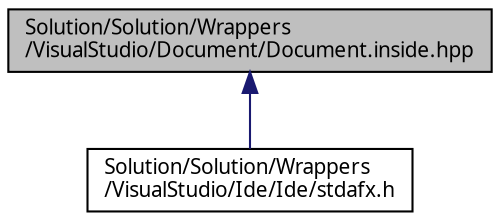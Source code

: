 digraph "Solution/Solution/Wrappers/VisualStudio/Document/Document.inside.hpp"
{
 // INTERACTIVE_SVG=YES
  edge [fontname="Verdana",fontsize="10",labelfontname="Verdana",labelfontsize="10"];
  node [fontname="Verdana",fontsize="10",shape=record];
  Node1 [label="Solution/Solution/Wrappers\l/VisualStudio/Document/Document.inside.hpp",height=0.2,width=0.4,color="black", fillcolor="grey75", style="filled", fontcolor="black"];
  Node1 -> Node2 [dir="back",color="midnightblue",fontsize="10",style="solid",fontname="Verdana"];
  Node2 [label="Solution/Solution/Wrappers\l/VisualStudio/Ide/Ide/stdafx.h",height=0.2,width=0.4,color="black", fillcolor="white", style="filled",URL="$_wrappers_2_visual_studio_2_ide_2_ide_2stdafx_8h_source.html"];
}
